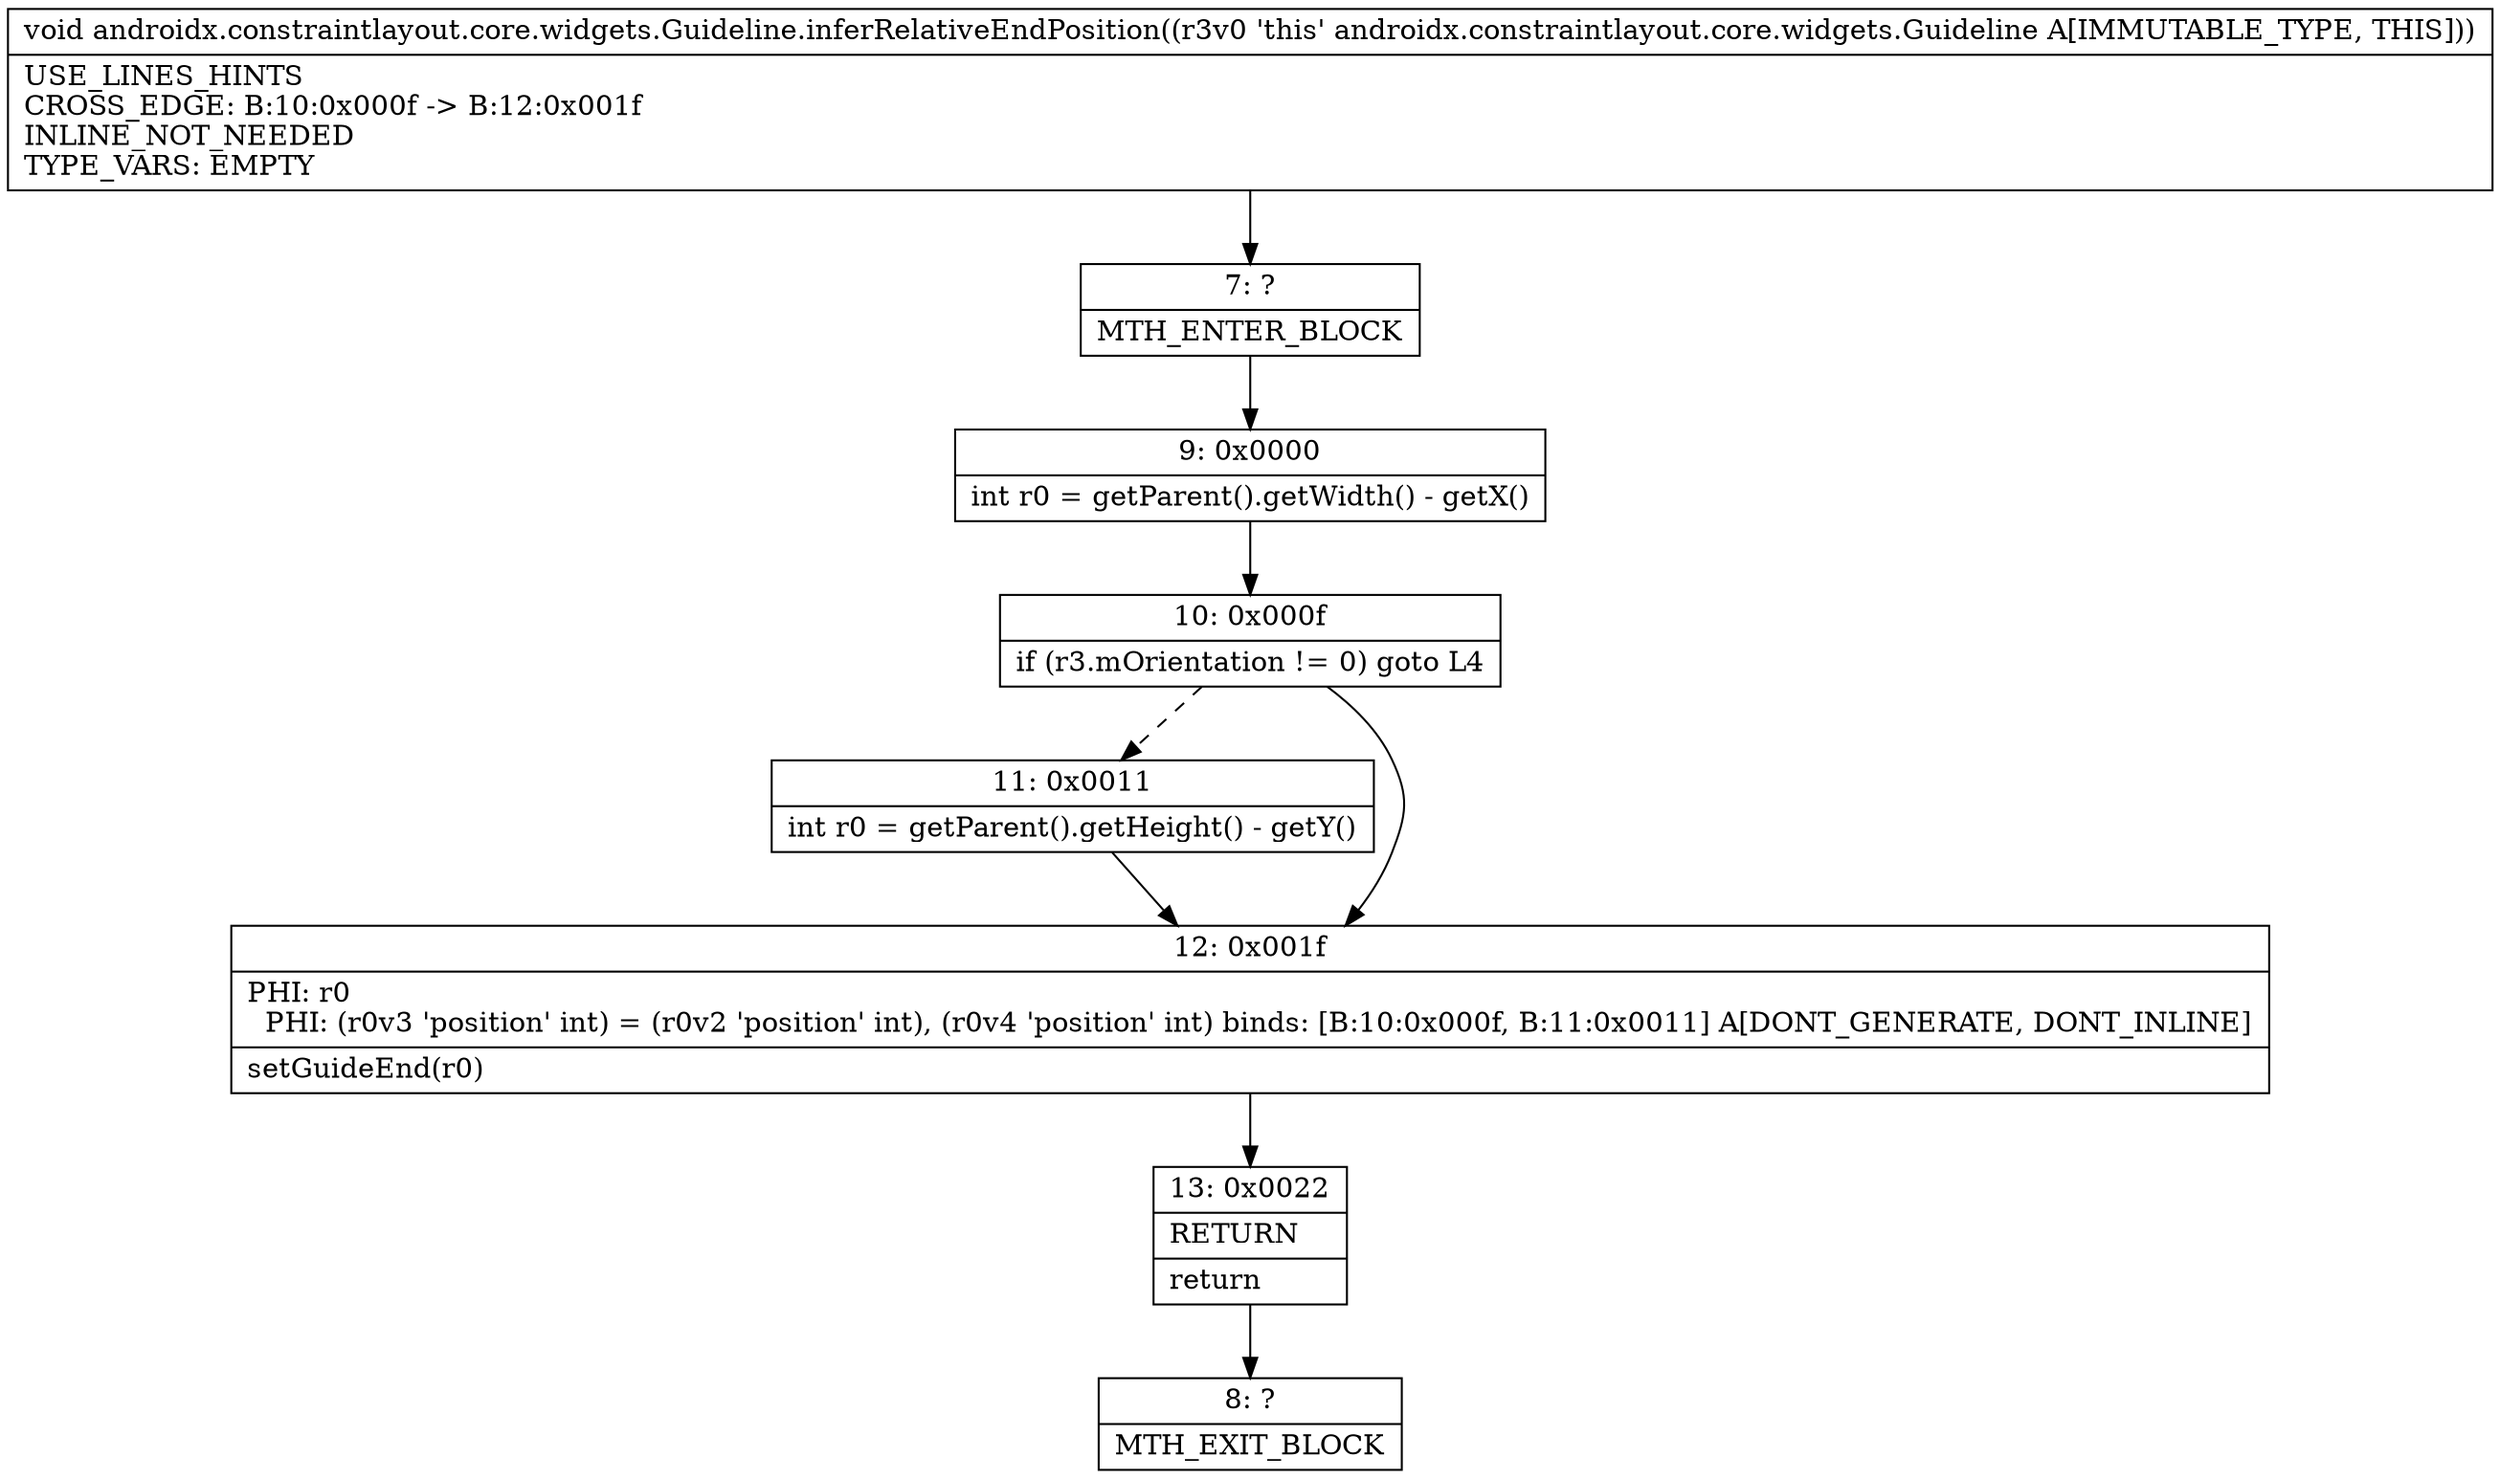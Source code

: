 digraph "CFG forandroidx.constraintlayout.core.widgets.Guideline.inferRelativeEndPosition()V" {
Node_7 [shape=record,label="{7\:\ ?|MTH_ENTER_BLOCK\l}"];
Node_9 [shape=record,label="{9\:\ 0x0000|int r0 = getParent().getWidth() \- getX()\l}"];
Node_10 [shape=record,label="{10\:\ 0x000f|if (r3.mOrientation != 0) goto L4\l}"];
Node_11 [shape=record,label="{11\:\ 0x0011|int r0 = getParent().getHeight() \- getY()\l}"];
Node_12 [shape=record,label="{12\:\ 0x001f|PHI: r0 \l  PHI: (r0v3 'position' int) = (r0v2 'position' int), (r0v4 'position' int) binds: [B:10:0x000f, B:11:0x0011] A[DONT_GENERATE, DONT_INLINE]\l|setGuideEnd(r0)\l}"];
Node_13 [shape=record,label="{13\:\ 0x0022|RETURN\l|return\l}"];
Node_8 [shape=record,label="{8\:\ ?|MTH_EXIT_BLOCK\l}"];
MethodNode[shape=record,label="{void androidx.constraintlayout.core.widgets.Guideline.inferRelativeEndPosition((r3v0 'this' androidx.constraintlayout.core.widgets.Guideline A[IMMUTABLE_TYPE, THIS]))  | USE_LINES_HINTS\lCROSS_EDGE: B:10:0x000f \-\> B:12:0x001f\lINLINE_NOT_NEEDED\lTYPE_VARS: EMPTY\l}"];
MethodNode -> Node_7;Node_7 -> Node_9;
Node_9 -> Node_10;
Node_10 -> Node_11[style=dashed];
Node_10 -> Node_12;
Node_11 -> Node_12;
Node_12 -> Node_13;
Node_13 -> Node_8;
}


